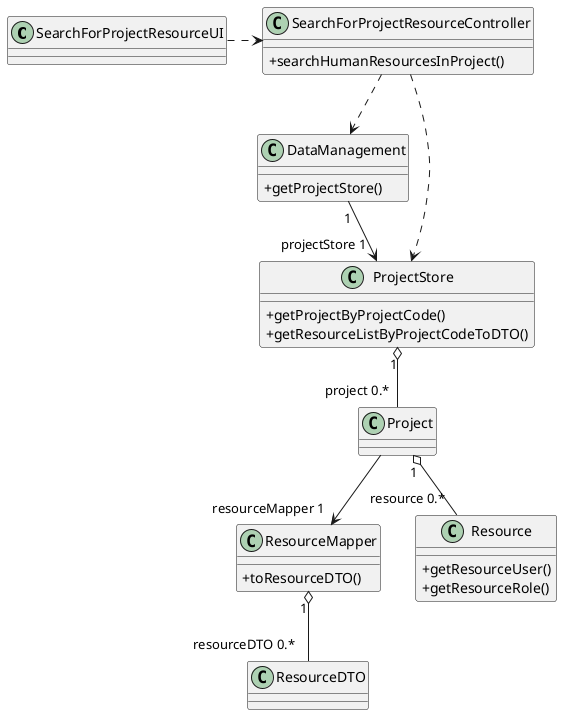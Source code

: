 @startuml
skinparam classAttributeIconSize 0
'https://plantuml.com/class-diagram

class SearchForProjectResourceUI
class SearchForProjectResourceController
class DataManagement

class ResourceMapper
class ResourceDTO


class Resource

SearchForProjectResourceUI .right.> SearchForProjectResourceController

SearchForProjectResourceController ..> DataManagement

DataManagement "1" --> "projectStore 1" ProjectStore

Project  --> "resourceMapper 1" ResourceMapper

ProjectStore "1" o--"project 0.*" Project

Project "1" o--"resource 0.*" Resource

SearchForProjectResourceController..>ProjectStore

ResourceMapper "1" o--"resourceDTO 0.*" ResourceDTO



class SearchForProjectResourceController {

+searchHumanResourcesInProject()


}

class DataManagement {
+getProjectStore()


}
class ProjectStore {
+getProjectByProjectCode()
+getResourceListByProjectCodeToDTO()


}
class Resource{
+getResourceUser()
+getResourceRole()
}

class ResourceMapper{
+toResourceDTO()
}




@enduml